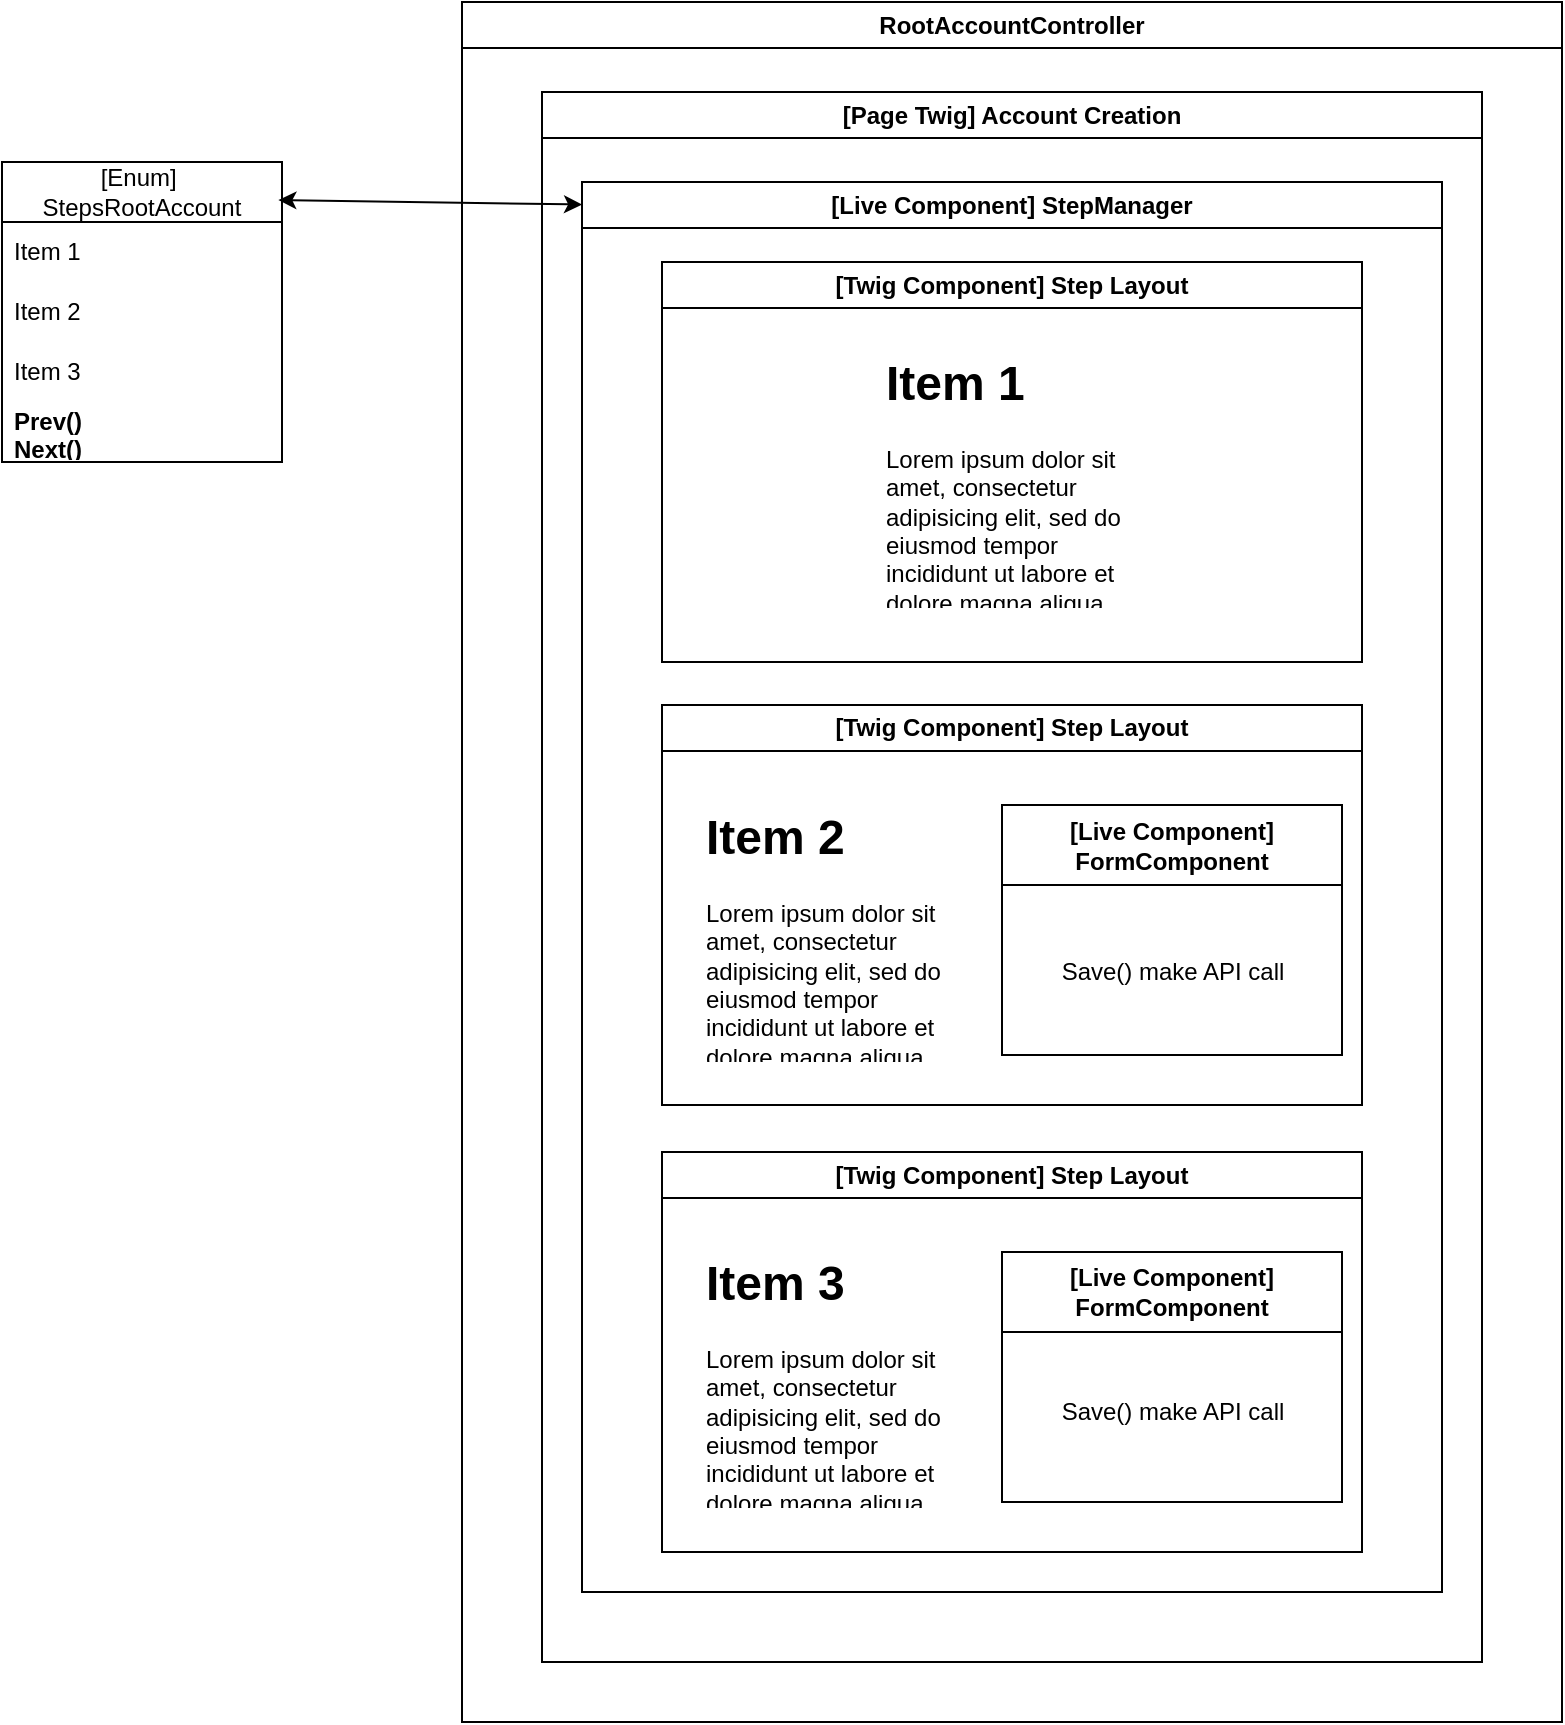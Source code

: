 <mxfile version="24.7.6">
  <diagram name="Page-1" id="hjVhkrp53gZ4-DY3idzN">
    <mxGraphModel dx="2117" dy="661" grid="1" gridSize="10" guides="1" tooltips="1" connect="1" arrows="1" fold="1" page="1" pageScale="1" pageWidth="827" pageHeight="1169" math="0" shadow="0">
      <root>
        <mxCell id="0" />
        <mxCell id="1" parent="0" />
        <mxCell id="vCPiMRCcKwazVJS_ToeS-2" value="RootAccountController" style="swimlane;whiteSpace=wrap;html=1;" vertex="1" parent="1">
          <mxGeometry x="170" y="50" width="550" height="860" as="geometry" />
        </mxCell>
        <mxCell id="vCPiMRCcKwazVJS_ToeS-13" value="[Page Twig] Account Creation" style="swimlane;whiteSpace=wrap;html=1;" vertex="1" parent="vCPiMRCcKwazVJS_ToeS-2">
          <mxGeometry x="40" y="45" width="470" height="785" as="geometry" />
        </mxCell>
        <mxCell id="vCPiMRCcKwazVJS_ToeS-4" value="[Live Component] StepManager" style="swimlane;whiteSpace=wrap;html=1;" vertex="1" parent="vCPiMRCcKwazVJS_ToeS-13">
          <mxGeometry x="20" y="45" width="430" height="705" as="geometry" />
        </mxCell>
        <mxCell id="vCPiMRCcKwazVJS_ToeS-14" value="[Twig Component] Step Layout" style="swimlane;whiteSpace=wrap;html=1;" vertex="1" parent="vCPiMRCcKwazVJS_ToeS-4">
          <mxGeometry x="40" y="40" width="350" height="200" as="geometry" />
        </mxCell>
        <mxCell id="vCPiMRCcKwazVJS_ToeS-15" value="&lt;h1 style=&quot;margin-top: 0px;&quot;&gt;Item 1&lt;/h1&gt;&lt;p&gt;Lorem ipsum dolor sit amet, consectetur adipisicing elit, sed do eiusmod tempor incididunt ut labore et dolore magna aliqua.&lt;/p&gt;" style="text;html=1;whiteSpace=wrap;overflow=hidden;rounded=0;" vertex="1" parent="vCPiMRCcKwazVJS_ToeS-14">
          <mxGeometry x="110" y="40" width="140" height="130" as="geometry" />
        </mxCell>
        <mxCell id="vCPiMRCcKwazVJS_ToeS-16" value="[Twig Component] Step Layout" style="swimlane;whiteSpace=wrap;html=1;" vertex="1" parent="vCPiMRCcKwazVJS_ToeS-4">
          <mxGeometry x="40" y="261.5" width="350" height="200" as="geometry" />
        </mxCell>
        <mxCell id="vCPiMRCcKwazVJS_ToeS-17" value="[Live Component]&lt;br&gt;&lt;div&gt;FormComponent&lt;/div&gt;" style="swimlane;whiteSpace=wrap;html=1;startSize=40;" vertex="1" parent="vCPiMRCcKwazVJS_ToeS-16">
          <mxGeometry x="170" y="50" width="170" height="125" as="geometry" />
        </mxCell>
        <mxCell id="vCPiMRCcKwazVJS_ToeS-24" value="Save() make API call" style="text;html=1;align=center;verticalAlign=middle;resizable=0;points=[];autosize=1;strokeColor=none;fillColor=none;" vertex="1" parent="vCPiMRCcKwazVJS_ToeS-17">
          <mxGeometry x="20" y="68.5" width="130" height="30" as="geometry" />
        </mxCell>
        <mxCell id="vCPiMRCcKwazVJS_ToeS-18" value="&lt;h1 style=&quot;margin-top: 0px;&quot;&gt;Item 2&lt;/h1&gt;&lt;p&gt;Lorem ipsum dolor sit amet, consectetur adipisicing elit, sed do eiusmod tempor incididunt ut labore et dolore magna aliqua.&lt;/p&gt;" style="text;html=1;whiteSpace=wrap;overflow=hidden;rounded=0;" vertex="1" parent="vCPiMRCcKwazVJS_ToeS-16">
          <mxGeometry x="20" y="45" width="140" height="130" as="geometry" />
        </mxCell>
        <mxCell id="vCPiMRCcKwazVJS_ToeS-19" value="[Twig Component] Step Layout" style="swimlane;whiteSpace=wrap;html=1;" vertex="1" parent="vCPiMRCcKwazVJS_ToeS-4">
          <mxGeometry x="40" y="485" width="350" height="200" as="geometry" />
        </mxCell>
        <mxCell id="vCPiMRCcKwazVJS_ToeS-20" value="[Live Component]&lt;br&gt;&lt;div&gt;FormComponent&lt;/div&gt;" style="swimlane;whiteSpace=wrap;html=1;startSize=40;" vertex="1" parent="vCPiMRCcKwazVJS_ToeS-19">
          <mxGeometry x="170" y="50" width="170" height="125" as="geometry" />
        </mxCell>
        <mxCell id="vCPiMRCcKwazVJS_ToeS-25" value="Save() make API call" style="text;html=1;align=center;verticalAlign=middle;resizable=0;points=[];autosize=1;strokeColor=none;fillColor=none;" vertex="1" parent="vCPiMRCcKwazVJS_ToeS-20">
          <mxGeometry x="20" y="65" width="130" height="30" as="geometry" />
        </mxCell>
        <mxCell id="vCPiMRCcKwazVJS_ToeS-21" value="&lt;h1 style=&quot;margin-top: 0px;&quot;&gt;Item 3&lt;/h1&gt;&lt;p&gt;Lorem ipsum dolor sit amet, consectetur adipisicing elit, sed do eiusmod tempor incididunt ut labore et dolore magna aliqua.&lt;/p&gt;" style="text;html=1;whiteSpace=wrap;overflow=hidden;rounded=0;" vertex="1" parent="vCPiMRCcKwazVJS_ToeS-19">
          <mxGeometry x="20" y="45" width="140" height="130" as="geometry" />
        </mxCell>
        <object label="[Enum]&amp;nbsp;&lt;div&gt;Steps&lt;span style=&quot;background-color: initial;&quot;&gt;RootAccount&lt;/span&gt;&lt;/div&gt;" Methode="Prev()" id="vCPiMRCcKwazVJS_ToeS-7">
          <mxCell style="swimlane;fontStyle=0;childLayout=stackLayout;horizontal=1;startSize=30;horizontalStack=0;resizeParent=1;resizeParentMax=0;resizeLast=0;collapsible=1;marginBottom=0;whiteSpace=wrap;html=1;" vertex="1" parent="1">
            <mxGeometry x="-60" y="130" width="140" height="150" as="geometry" />
          </mxCell>
        </object>
        <mxCell id="vCPiMRCcKwazVJS_ToeS-8" value="Item 1" style="text;strokeColor=none;fillColor=none;align=left;verticalAlign=middle;spacingLeft=4;spacingRight=4;overflow=hidden;points=[[0,0.5],[1,0.5]];portConstraint=eastwest;rotatable=0;whiteSpace=wrap;html=1;" vertex="1" parent="vCPiMRCcKwazVJS_ToeS-7">
          <mxGeometry y="30" width="140" height="30" as="geometry" />
        </mxCell>
        <mxCell id="vCPiMRCcKwazVJS_ToeS-9" value="Item 2" style="text;strokeColor=none;fillColor=none;align=left;verticalAlign=middle;spacingLeft=4;spacingRight=4;overflow=hidden;points=[[0,0.5],[1,0.5]];portConstraint=eastwest;rotatable=0;whiteSpace=wrap;html=1;" vertex="1" parent="vCPiMRCcKwazVJS_ToeS-7">
          <mxGeometry y="60" width="140" height="30" as="geometry" />
        </mxCell>
        <mxCell id="vCPiMRCcKwazVJS_ToeS-10" value="Item 3" style="text;strokeColor=none;fillColor=none;align=left;verticalAlign=middle;spacingLeft=4;spacingRight=4;overflow=hidden;points=[[0,0.5],[1,0.5]];portConstraint=eastwest;rotatable=0;whiteSpace=wrap;html=1;" vertex="1" parent="vCPiMRCcKwazVJS_ToeS-7">
          <mxGeometry y="90" width="140" height="30" as="geometry" />
        </mxCell>
        <mxCell id="vCPiMRCcKwazVJS_ToeS-12" value="&lt;b&gt;Prev()&amp;nbsp;&lt;/b&gt;&lt;div&gt;&lt;b&gt;Next()&lt;/b&gt;&lt;/div&gt;" style="text;strokeColor=none;fillColor=none;align=left;verticalAlign=middle;spacingLeft=4;spacingRight=4;overflow=hidden;points=[[0,0.5],[1,0.5]];portConstraint=eastwest;rotatable=0;whiteSpace=wrap;html=1;" vertex="1" parent="vCPiMRCcKwazVJS_ToeS-7">
          <mxGeometry y="120" width="140" height="30" as="geometry" />
        </mxCell>
        <mxCell id="vCPiMRCcKwazVJS_ToeS-23" value="" style="endArrow=classic;startArrow=classic;html=1;rounded=0;exitX=0.987;exitY=0.127;exitDx=0;exitDy=0;exitPerimeter=0;entryX=0;entryY=0.016;entryDx=0;entryDy=0;entryPerimeter=0;" edge="1" parent="1" source="vCPiMRCcKwazVJS_ToeS-7" target="vCPiMRCcKwazVJS_ToeS-4">
          <mxGeometry width="50" height="50" relative="1" as="geometry">
            <mxPoint x="410" y="340" as="sourcePoint" />
            <mxPoint x="460" y="290" as="targetPoint" />
          </mxGeometry>
        </mxCell>
      </root>
    </mxGraphModel>
  </diagram>
</mxfile>
